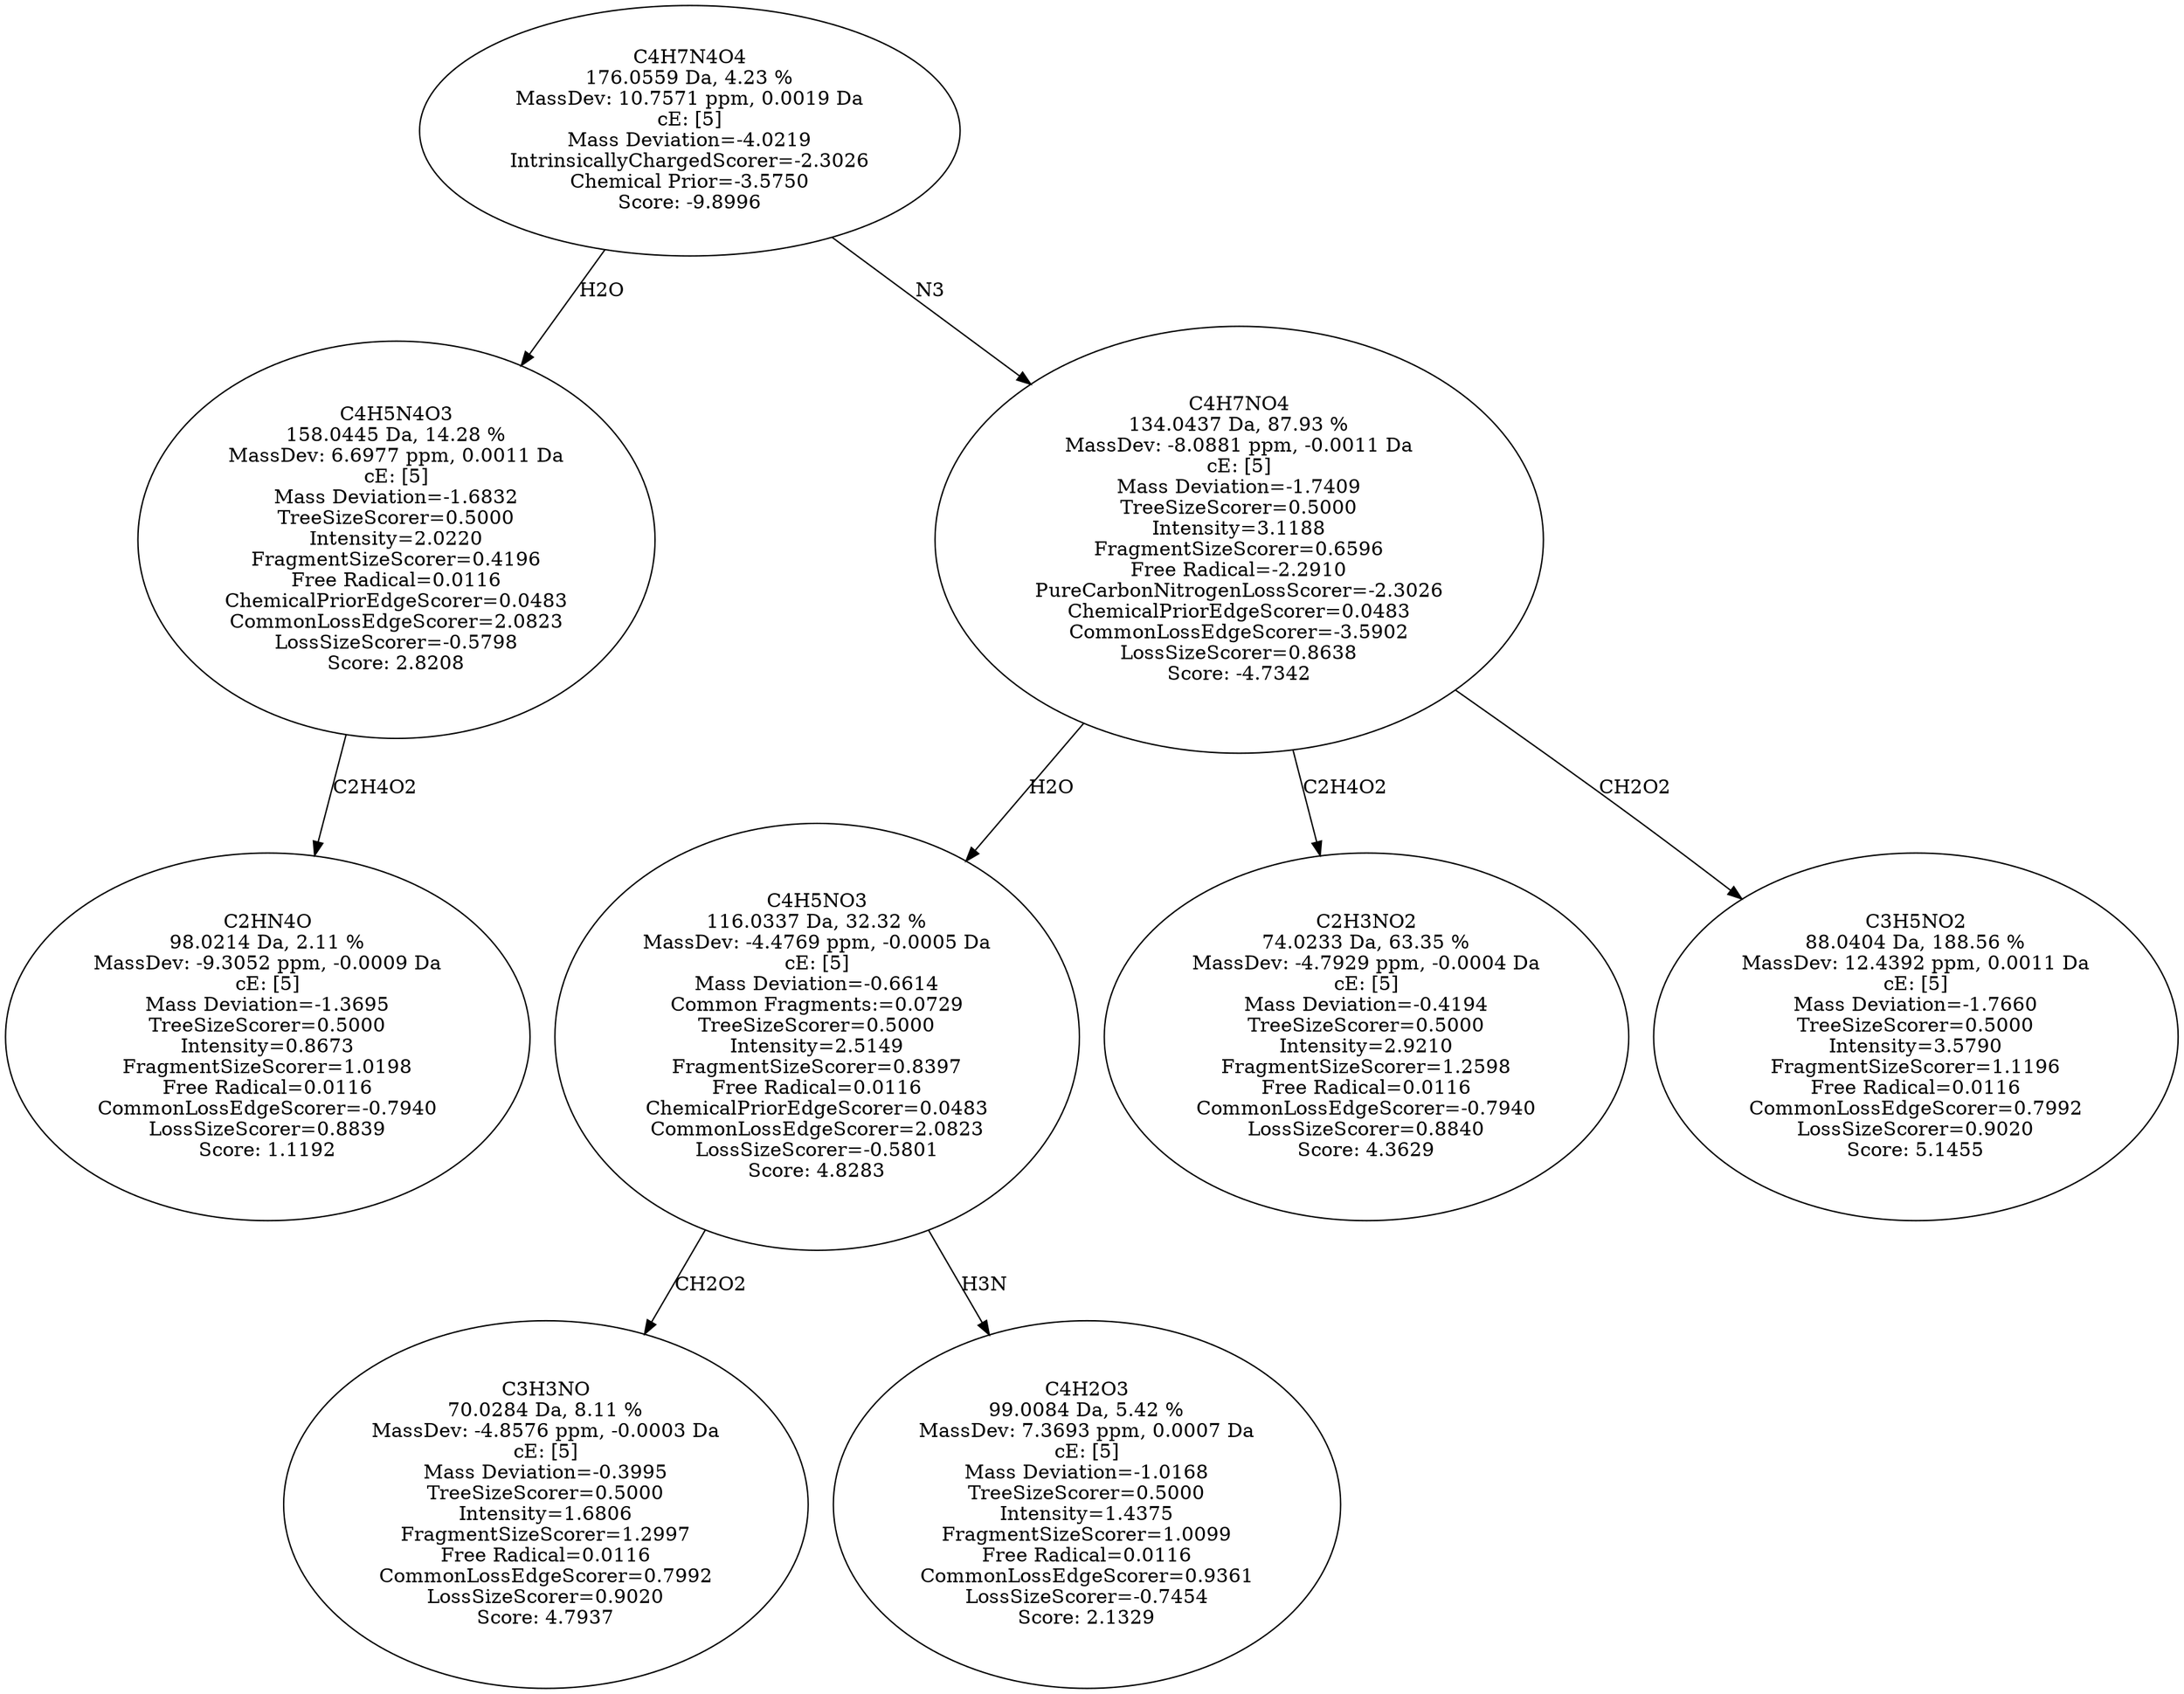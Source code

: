 strict digraph {
v1 [label="C2HN4O\n98.0214 Da, 2.11 %\nMassDev: -9.3052 ppm, -0.0009 Da\ncE: [5]\nMass Deviation=-1.3695\nTreeSizeScorer=0.5000\nIntensity=0.8673\nFragmentSizeScorer=1.0198\nFree Radical=0.0116\nCommonLossEdgeScorer=-0.7940\nLossSizeScorer=0.8839\nScore: 1.1192"];
v2 [label="C4H5N4O3\n158.0445 Da, 14.28 %\nMassDev: 6.6977 ppm, 0.0011 Da\ncE: [5]\nMass Deviation=-1.6832\nTreeSizeScorer=0.5000\nIntensity=2.0220\nFragmentSizeScorer=0.4196\nFree Radical=0.0116\nChemicalPriorEdgeScorer=0.0483\nCommonLossEdgeScorer=2.0823\nLossSizeScorer=-0.5798\nScore: 2.8208"];
v3 [label="C3H3NO\n70.0284 Da, 8.11 %\nMassDev: -4.8576 ppm, -0.0003 Da\ncE: [5]\nMass Deviation=-0.3995\nTreeSizeScorer=0.5000\nIntensity=1.6806\nFragmentSizeScorer=1.2997\nFree Radical=0.0116\nCommonLossEdgeScorer=0.7992\nLossSizeScorer=0.9020\nScore: 4.7937"];
v4 [label="C4H2O3\n99.0084 Da, 5.42 %\nMassDev: 7.3693 ppm, 0.0007 Da\ncE: [5]\nMass Deviation=-1.0168\nTreeSizeScorer=0.5000\nIntensity=1.4375\nFragmentSizeScorer=1.0099\nFree Radical=0.0116\nCommonLossEdgeScorer=0.9361\nLossSizeScorer=-0.7454\nScore: 2.1329"];
v5 [label="C4H5NO3\n116.0337 Da, 32.32 %\nMassDev: -4.4769 ppm, -0.0005 Da\ncE: [5]\nMass Deviation=-0.6614\nCommon Fragments:=0.0729\nTreeSizeScorer=0.5000\nIntensity=2.5149\nFragmentSizeScorer=0.8397\nFree Radical=0.0116\nChemicalPriorEdgeScorer=0.0483\nCommonLossEdgeScorer=2.0823\nLossSizeScorer=-0.5801\nScore: 4.8283"];
v6 [label="C2H3NO2\n74.0233 Da, 63.35 %\nMassDev: -4.7929 ppm, -0.0004 Da\ncE: [5]\nMass Deviation=-0.4194\nTreeSizeScorer=0.5000\nIntensity=2.9210\nFragmentSizeScorer=1.2598\nFree Radical=0.0116\nCommonLossEdgeScorer=-0.7940\nLossSizeScorer=0.8840\nScore: 4.3629"];
v7 [label="C3H5NO2\n88.0404 Da, 188.56 %\nMassDev: 12.4392 ppm, 0.0011 Da\ncE: [5]\nMass Deviation=-1.7660\nTreeSizeScorer=0.5000\nIntensity=3.5790\nFragmentSizeScorer=1.1196\nFree Radical=0.0116\nCommonLossEdgeScorer=0.7992\nLossSizeScorer=0.9020\nScore: 5.1455"];
v8 [label="C4H7NO4\n134.0437 Da, 87.93 %\nMassDev: -8.0881 ppm, -0.0011 Da\ncE: [5]\nMass Deviation=-1.7409\nTreeSizeScorer=0.5000\nIntensity=3.1188\nFragmentSizeScorer=0.6596\nFree Radical=-2.2910\nPureCarbonNitrogenLossScorer=-2.3026\nChemicalPriorEdgeScorer=0.0483\nCommonLossEdgeScorer=-3.5902\nLossSizeScorer=0.8638\nScore: -4.7342"];
v9 [label="C4H7N4O4\n176.0559 Da, 4.23 %\nMassDev: 10.7571 ppm, 0.0019 Da\ncE: [5]\nMass Deviation=-4.0219\nIntrinsicallyChargedScorer=-2.3026\nChemical Prior=-3.5750\nScore: -9.8996"];
v2 -> v1 [label="C2H4O2"];
v9 -> v2 [label="H2O"];
v5 -> v3 [label="CH2O2"];
v5 -> v4 [label="H3N"];
v8 -> v5 [label="H2O"];
v8 -> v6 [label="C2H4O2"];
v8 -> v7 [label="CH2O2"];
v9 -> v8 [label="N3"];
}